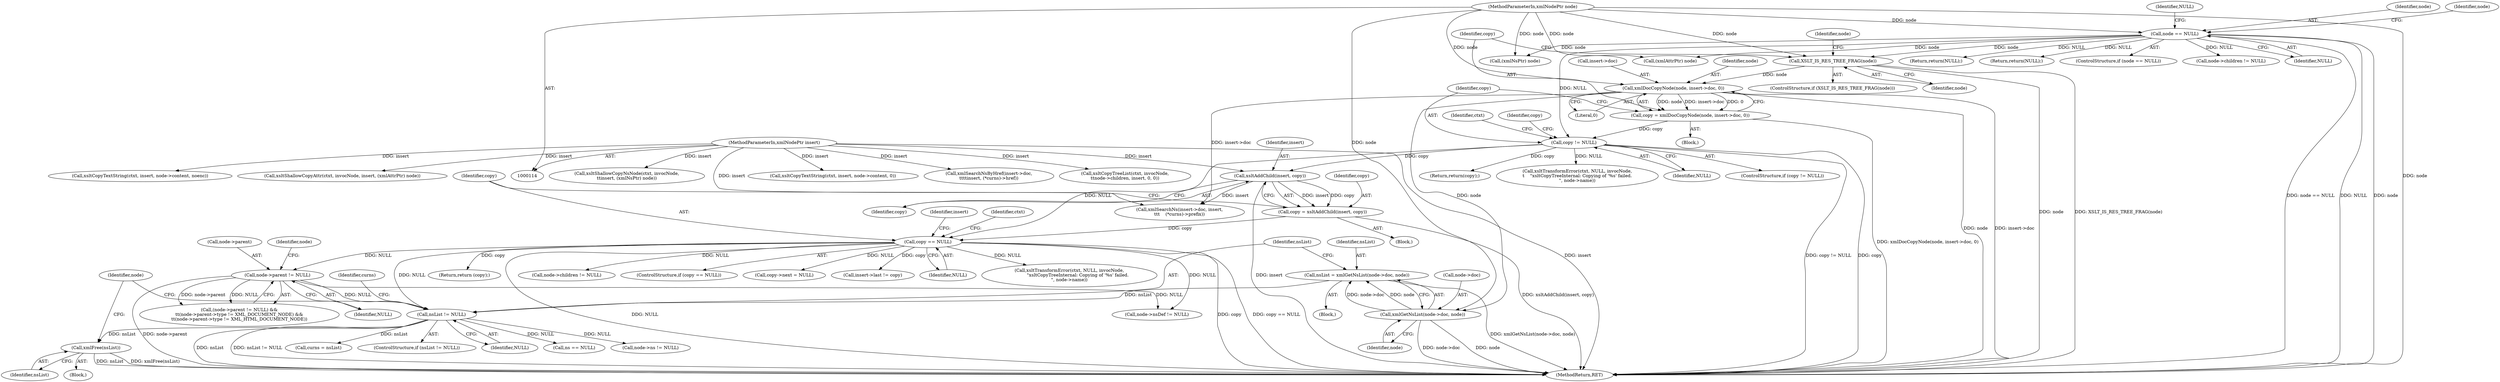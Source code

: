 digraph "0_Chrome_96dbafe288dbe2f0cc45fa3c39daf6d0c37acbab_37@pointer" {
"1000415" [label="(Call,xmlFree(nsList))"];
"1000330" [label="(Call,nsList != NULL)"];
"1000322" [label="(Call,nsList = xmlGetNsList(node->doc, node))"];
"1000324" [label="(Call,xmlGetNsList(node->doc, node))"];
"1000232" [label="(Call,xmlDocCopyNode(node, insert->doc, 0))"];
"1000204" [label="(Call,XSLT_IS_RES_TREE_FRAG(node))"];
"1000124" [label="(Call,node == NULL)"];
"1000117" [label="(MethodParameterIn,xmlNodePtr node)"];
"1000298" [label="(Call,node->parent != NULL)"];
"1000256" [label="(Call,copy == NULL)"];
"1000250" [label="(Call,copy = xsltAddChild(insert, copy))"];
"1000252" [label="(Call,xsltAddChild(insert, copy))"];
"1000118" [label="(MethodParameterIn,xmlNodePtr insert)"];
"1000239" [label="(Call,copy != NULL)"];
"1000230" [label="(Call,copy = xmlDocCopyNode(node, insert->doc, 0))"];
"1000251" [label="(Identifier,copy)"];
"1000185" [label="(Call,xsltShallowCopyNsNode(ctxt, invocNode,\n\t\tinsert, (xmlNsPtr) node))"];
"1000268" [label="(Return,return (copy);)"];
"1000240" [label="(Identifier,copy)"];
"1000324" [label="(Call,xmlGetNsList(node->doc, node))"];
"1000520" [label="(Call,node->children != NULL)"];
"1000128" [label="(Identifier,NULL)"];
"1000273" [label="(Identifier,insert)"];
"1000352" [label="(Call,ns == NULL)"];
"1000261" [label="(Identifier,ctxt)"];
"1000302" [label="(Identifier,NULL)"];
"1000163" [label="(Call,xsltCopyTextString(ctxt, insert, node->content, 0))"];
"1000370" [label="(Call,xmlSearchNsByHref(insert->doc,\n\t\t\t\tinsert, (*curns)->href))"];
"1000245" [label="(Identifier,copy)"];
"1000255" [label="(ControlStructure,if (copy == NULL))"];
"1000331" [label="(Identifier,nsList)"];
"1000215" [label="(Call,xsltCopyTreeList(ctxt, invocNode,\n\t\tnode->children, insert, 0, 0))"];
"1000538" [label="(Identifier,ctxt)"];
"1000201" [label="(Return,return(NULL);)"];
"1000127" [label="(Return,return(NULL);)"];
"1000257" [label="(Identifier,copy)"];
"1000415" [label="(Call,xmlFree(nsList))"];
"1000250" [label="(Call,copy = xsltAddChild(insert, copy))"];
"1000280" [label="(Call,copy->next = NULL)"];
"1000328" [label="(Identifier,node)"];
"1000416" [label="(Identifier,nsList)"];
"1000232" [label="(Call,xmlDocCopyNode(node, insert->doc, 0))"];
"1000204" [label="(Call,XSLT_IS_RES_TREE_FRAG(node))"];
"1000271" [label="(Call,insert->last != copy)"];
"1000189" [label="(Call,(xmlNsPtr) node)"];
"1000447" [label="(Call,node->ns != NULL)"];
"1000297" [label="(Call,(node->parent != NULL) &&\n\t\t(node->parent->type != XML_DOCUMENT_NODE) &&\n\t\t(node->parent->type != XML_HTML_DOCUMENT_NODE))"];
"1000203" [label="(ControlStructure,if (XSLT_IS_RES_TREE_FRAG(node)))"];
"1000256" [label="(Call,copy == NULL)"];
"1000125" [label="(Identifier,node)"];
"1000334" [label="(Call,curns = nsList)"];
"1000242" [label="(Block,)"];
"1000154" [label="(Call,xsltCopyTextString(ctxt, insert, node->content, noenc))"];
"1000545" [label="(Return,return(copy);)"];
"1000299" [label="(Call,node->parent)"];
"1000330" [label="(Call,nsList != NULL)"];
"1000254" [label="(Identifier,copy)"];
"1000329" [label="(ControlStructure,if (nsList != NULL))"];
"1000322" [label="(Call,nsList = xmlGetNsList(node->doc, node))"];
"1000205" [label="(Identifier,node)"];
"1000131" [label="(Identifier,node)"];
"1000318" [label="(Block,)"];
"1000174" [label="(Call,xsltShallowCopyAttr(ctxt, invocNode, insert, (xmlAttrPtr) node))"];
"1000210" [label="(Identifier,node)"];
"1000547" [label="(MethodReturn,RET)"];
"1000230" [label="(Call,copy = xmlDocCopyNode(node, insert->doc, 0))"];
"1000123" [label="(ControlStructure,if (node == NULL))"];
"1000239" [label="(Call,copy != NULL)"];
"1000419" [label="(Call,node->nsDef != NULL)"];
"1000323" [label="(Identifier,nsList)"];
"1000258" [label="(Identifier,NULL)"];
"1000260" [label="(Call,xsltTransformError(ctxt, NULL, invocNode,\n            \"xsltCopyTreeInternal: Copying of '%s' failed.\n\", node->name))"];
"1000121" [label="(Block,)"];
"1000307" [label="(Identifier,node)"];
"1000178" [label="(Call,(xmlAttrPtr) node)"];
"1000341" [label="(Call,xmlSearchNs(insert->doc, insert,\n\t\t\t    (*curns)->prefix))"];
"1000537" [label="(Call,xsltTransformError(ctxt, NULL, invocNode,\n\t    \"xsltCopyTreeInternal: Copying of '%s' failed.\n\", node->name))"];
"1000241" [label="(Identifier,NULL)"];
"1000233" [label="(Identifier,node)"];
"1000208" [label="(Call,node->children != NULL)"];
"1000238" [label="(ControlStructure,if (copy != NULL))"];
"1000335" [label="(Identifier,curns)"];
"1000325" [label="(Call,node->doc)"];
"1000126" [label="(Identifier,NULL)"];
"1000252" [label="(Call,xsltAddChild(insert, copy))"];
"1000253" [label="(Identifier,insert)"];
"1000332" [label="(Identifier,NULL)"];
"1000237" [label="(Literal,0)"];
"1000118" [label="(MethodParameterIn,xmlNodePtr insert)"];
"1000449" [label="(Identifier,node)"];
"1000298" [label="(Call,node->parent != NULL)"];
"1000333" [label="(Block,)"];
"1000231" [label="(Identifier,copy)"];
"1000234" [label="(Call,insert->doc)"];
"1000124" [label="(Call,node == NULL)"];
"1000117" [label="(MethodParameterIn,xmlNodePtr node)"];
"1000415" -> "1000333"  [label="AST: "];
"1000415" -> "1000416"  [label="CFG: "];
"1000416" -> "1000415"  [label="AST: "];
"1000449" -> "1000415"  [label="CFG: "];
"1000415" -> "1000547"  [label="DDG: nsList"];
"1000415" -> "1000547"  [label="DDG: xmlFree(nsList)"];
"1000330" -> "1000415"  [label="DDG: nsList"];
"1000330" -> "1000329"  [label="AST: "];
"1000330" -> "1000332"  [label="CFG: "];
"1000331" -> "1000330"  [label="AST: "];
"1000332" -> "1000330"  [label="AST: "];
"1000335" -> "1000330"  [label="CFG: "];
"1000449" -> "1000330"  [label="CFG: "];
"1000330" -> "1000547"  [label="DDG: nsList"];
"1000330" -> "1000547"  [label="DDG: nsList != NULL"];
"1000322" -> "1000330"  [label="DDG: nsList"];
"1000298" -> "1000330"  [label="DDG: NULL"];
"1000256" -> "1000330"  [label="DDG: NULL"];
"1000330" -> "1000334"  [label="DDG: nsList"];
"1000330" -> "1000352"  [label="DDG: NULL"];
"1000330" -> "1000447"  [label="DDG: NULL"];
"1000322" -> "1000318"  [label="AST: "];
"1000322" -> "1000324"  [label="CFG: "];
"1000323" -> "1000322"  [label="AST: "];
"1000324" -> "1000322"  [label="AST: "];
"1000331" -> "1000322"  [label="CFG: "];
"1000322" -> "1000547"  [label="DDG: xmlGetNsList(node->doc, node)"];
"1000324" -> "1000322"  [label="DDG: node->doc"];
"1000324" -> "1000322"  [label="DDG: node"];
"1000324" -> "1000328"  [label="CFG: "];
"1000325" -> "1000324"  [label="AST: "];
"1000328" -> "1000324"  [label="AST: "];
"1000324" -> "1000547"  [label="DDG: node"];
"1000324" -> "1000547"  [label="DDG: node->doc"];
"1000232" -> "1000324"  [label="DDG: node"];
"1000117" -> "1000324"  [label="DDG: node"];
"1000232" -> "1000230"  [label="AST: "];
"1000232" -> "1000237"  [label="CFG: "];
"1000233" -> "1000232"  [label="AST: "];
"1000234" -> "1000232"  [label="AST: "];
"1000237" -> "1000232"  [label="AST: "];
"1000230" -> "1000232"  [label="CFG: "];
"1000232" -> "1000547"  [label="DDG: node"];
"1000232" -> "1000547"  [label="DDG: insert->doc"];
"1000232" -> "1000230"  [label="DDG: node"];
"1000232" -> "1000230"  [label="DDG: insert->doc"];
"1000232" -> "1000230"  [label="DDG: 0"];
"1000204" -> "1000232"  [label="DDG: node"];
"1000117" -> "1000232"  [label="DDG: node"];
"1000232" -> "1000341"  [label="DDG: insert->doc"];
"1000204" -> "1000203"  [label="AST: "];
"1000204" -> "1000205"  [label="CFG: "];
"1000205" -> "1000204"  [label="AST: "];
"1000210" -> "1000204"  [label="CFG: "];
"1000231" -> "1000204"  [label="CFG: "];
"1000204" -> "1000547"  [label="DDG: node"];
"1000204" -> "1000547"  [label="DDG: XSLT_IS_RES_TREE_FRAG(node)"];
"1000124" -> "1000204"  [label="DDG: node"];
"1000117" -> "1000204"  [label="DDG: node"];
"1000124" -> "1000123"  [label="AST: "];
"1000124" -> "1000126"  [label="CFG: "];
"1000125" -> "1000124"  [label="AST: "];
"1000126" -> "1000124"  [label="AST: "];
"1000128" -> "1000124"  [label="CFG: "];
"1000131" -> "1000124"  [label="CFG: "];
"1000124" -> "1000547"  [label="DDG: NULL"];
"1000124" -> "1000547"  [label="DDG: node"];
"1000124" -> "1000547"  [label="DDG: node == NULL"];
"1000117" -> "1000124"  [label="DDG: node"];
"1000124" -> "1000127"  [label="DDG: NULL"];
"1000124" -> "1000178"  [label="DDG: node"];
"1000124" -> "1000189"  [label="DDG: node"];
"1000124" -> "1000201"  [label="DDG: NULL"];
"1000124" -> "1000208"  [label="DDG: NULL"];
"1000124" -> "1000239"  [label="DDG: NULL"];
"1000117" -> "1000114"  [label="AST: "];
"1000117" -> "1000547"  [label="DDG: node"];
"1000117" -> "1000178"  [label="DDG: node"];
"1000117" -> "1000189"  [label="DDG: node"];
"1000298" -> "1000297"  [label="AST: "];
"1000298" -> "1000302"  [label="CFG: "];
"1000299" -> "1000298"  [label="AST: "];
"1000302" -> "1000298"  [label="AST: "];
"1000307" -> "1000298"  [label="CFG: "];
"1000297" -> "1000298"  [label="CFG: "];
"1000298" -> "1000547"  [label="DDG: node->parent"];
"1000298" -> "1000297"  [label="DDG: node->parent"];
"1000298" -> "1000297"  [label="DDG: NULL"];
"1000256" -> "1000298"  [label="DDG: NULL"];
"1000298" -> "1000419"  [label="DDG: NULL"];
"1000256" -> "1000255"  [label="AST: "];
"1000256" -> "1000258"  [label="CFG: "];
"1000257" -> "1000256"  [label="AST: "];
"1000258" -> "1000256"  [label="AST: "];
"1000261" -> "1000256"  [label="CFG: "];
"1000273" -> "1000256"  [label="CFG: "];
"1000256" -> "1000547"  [label="DDG: NULL"];
"1000256" -> "1000547"  [label="DDG: copy"];
"1000256" -> "1000547"  [label="DDG: copy == NULL"];
"1000250" -> "1000256"  [label="DDG: copy"];
"1000239" -> "1000256"  [label="DDG: NULL"];
"1000256" -> "1000260"  [label="DDG: NULL"];
"1000256" -> "1000268"  [label="DDG: copy"];
"1000256" -> "1000271"  [label="DDG: copy"];
"1000256" -> "1000280"  [label="DDG: NULL"];
"1000256" -> "1000419"  [label="DDG: NULL"];
"1000256" -> "1000520"  [label="DDG: NULL"];
"1000250" -> "1000242"  [label="AST: "];
"1000250" -> "1000252"  [label="CFG: "];
"1000251" -> "1000250"  [label="AST: "];
"1000252" -> "1000250"  [label="AST: "];
"1000257" -> "1000250"  [label="CFG: "];
"1000250" -> "1000547"  [label="DDG: xsltAddChild(insert, copy)"];
"1000252" -> "1000250"  [label="DDG: insert"];
"1000252" -> "1000250"  [label="DDG: copy"];
"1000252" -> "1000254"  [label="CFG: "];
"1000253" -> "1000252"  [label="AST: "];
"1000254" -> "1000252"  [label="AST: "];
"1000252" -> "1000547"  [label="DDG: insert"];
"1000118" -> "1000252"  [label="DDG: insert"];
"1000239" -> "1000252"  [label="DDG: copy"];
"1000252" -> "1000341"  [label="DDG: insert"];
"1000118" -> "1000114"  [label="AST: "];
"1000118" -> "1000547"  [label="DDG: insert"];
"1000118" -> "1000154"  [label="DDG: insert"];
"1000118" -> "1000163"  [label="DDG: insert"];
"1000118" -> "1000174"  [label="DDG: insert"];
"1000118" -> "1000185"  [label="DDG: insert"];
"1000118" -> "1000215"  [label="DDG: insert"];
"1000118" -> "1000341"  [label="DDG: insert"];
"1000118" -> "1000370"  [label="DDG: insert"];
"1000239" -> "1000238"  [label="AST: "];
"1000239" -> "1000241"  [label="CFG: "];
"1000240" -> "1000239"  [label="AST: "];
"1000241" -> "1000239"  [label="AST: "];
"1000245" -> "1000239"  [label="CFG: "];
"1000538" -> "1000239"  [label="CFG: "];
"1000239" -> "1000547"  [label="DDG: copy != NULL"];
"1000239" -> "1000547"  [label="DDG: copy"];
"1000230" -> "1000239"  [label="DDG: copy"];
"1000239" -> "1000537"  [label="DDG: NULL"];
"1000239" -> "1000545"  [label="DDG: copy"];
"1000230" -> "1000121"  [label="AST: "];
"1000231" -> "1000230"  [label="AST: "];
"1000240" -> "1000230"  [label="CFG: "];
"1000230" -> "1000547"  [label="DDG: xmlDocCopyNode(node, insert->doc, 0)"];
}

